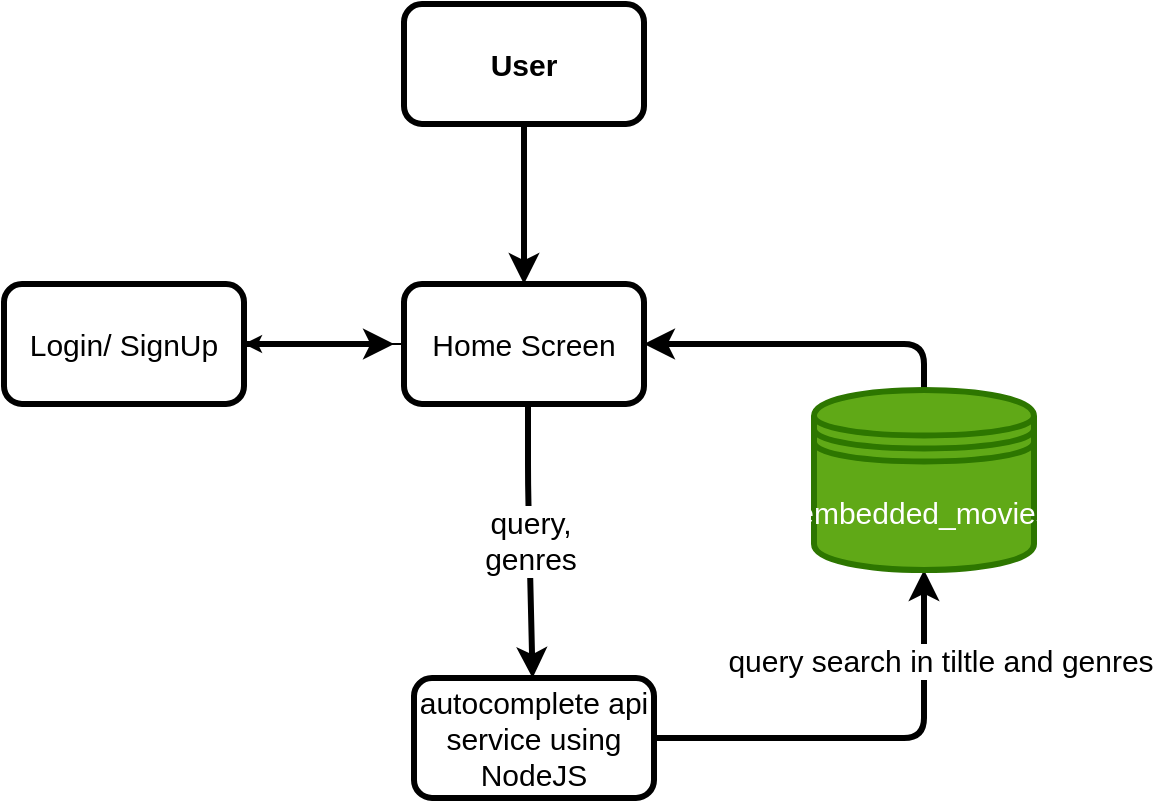 <mxfile>
    <diagram id="5oWPqFCPFgEXSz9irr01" name="Page-1">
        <mxGraphModel dx="1124" dy="719" grid="0" gridSize="10" guides="1" tooltips="1" connect="1" arrows="1" fold="1" page="1" pageScale="1" pageWidth="850" pageHeight="1100" math="0" shadow="0">
            <root>
                <mxCell id="0"/>
                <mxCell id="1" parent="0"/>
                <mxCell id="4" value="" style="edgeStyle=none;html=1;strokeWidth=3;" parent="1" source="2" target="3" edge="1">
                    <mxGeometry relative="1" as="geometry"/>
                </mxCell>
                <mxCell id="2" value="&lt;b&gt;&lt;font style=&quot;font-size: 15px;&quot;&gt;User&lt;/font&gt;&lt;/b&gt;" style="rounded=1;whiteSpace=wrap;html=1;strokeWidth=3;" parent="1" vertex="1">
                    <mxGeometry x="365" y="80" width="120" height="60" as="geometry"/>
                </mxCell>
                <mxCell id="6" value="" style="edgeStyle=none;html=1;" parent="1" source="3" target="5" edge="1">
                    <mxGeometry relative="1" as="geometry"/>
                </mxCell>
                <mxCell id="9" value="&lt;font style=&quot;font-size: 15px;&quot;&gt;query,&lt;br&gt;genres&lt;/font&gt;" style="edgeStyle=none;html=1;strokeWidth=3;" parent="1" edge="1" target="8">
                    <mxGeometry relative="1" as="geometry">
                        <mxPoint x="427" y="280" as="sourcePoint"/>
                        <mxPoint x="427" y="360" as="targetPoint"/>
                        <Array as="points">
                            <mxPoint x="427" y="320"/>
                        </Array>
                    </mxGeometry>
                </mxCell>
                <mxCell id="3" value="&lt;font style=&quot;font-size: 15px;&quot;&gt;Home Screen&lt;/font&gt;" style="whiteSpace=wrap;html=1;rounded=1;strokeWidth=3;" parent="1" vertex="1">
                    <mxGeometry x="365" y="220" width="120" height="60" as="geometry"/>
                </mxCell>
                <mxCell id="7" style="edgeStyle=none;html=1;strokeWidth=3;" parent="1" source="5" edge="1">
                    <mxGeometry relative="1" as="geometry">
                        <mxPoint x="360" y="250" as="targetPoint"/>
                    </mxGeometry>
                </mxCell>
                <mxCell id="5" value="&lt;font style=&quot;font-size: 15px;&quot;&gt;Login/ SignUp&lt;/font&gt;" style="whiteSpace=wrap;html=1;rounded=1;strokeWidth=3;" parent="1" vertex="1">
                    <mxGeometry x="165" y="220" width="120" height="60" as="geometry"/>
                </mxCell>
                <mxCell id="11" style="edgeStyle=none;html=1;exitX=1;exitY=0.5;exitDx=0;exitDy=0;entryX=0.5;entryY=1;entryDx=0;entryDy=0;strokeWidth=3;" parent="1" source="8" target="10" edge="1">
                    <mxGeometry relative="1" as="geometry">
                        <Array as="points">
                            <mxPoint x="625" y="447"/>
                        </Array>
                    </mxGeometry>
                </mxCell>
                <mxCell id="14" value="&lt;font style=&quot;font-size: 15px;&quot;&gt;query search in tiltle and genres&lt;/font&gt;" style="edgeLabel;html=1;align=center;verticalAlign=middle;resizable=0;points=[];" parent="11" vertex="1" connectable="0">
                    <mxGeometry x="-0.042" y="3" relative="1" as="geometry">
                        <mxPoint x="38" y="-36" as="offset"/>
                    </mxGeometry>
                </mxCell>
                <mxCell id="8" value="&lt;font style=&quot;font-size: 15px;&quot;&gt;autocomplete api&lt;br&gt;service using NodeJS&lt;/font&gt;" style="whiteSpace=wrap;html=1;rounded=1;strokeWidth=3;" parent="1" vertex="1">
                    <mxGeometry x="370" y="417" width="120" height="60" as="geometry"/>
                </mxCell>
                <mxCell id="12" style="edgeStyle=none;html=1;entryX=1;entryY=0.5;entryDx=0;entryDy=0;strokeWidth=3;" parent="1" source="10" target="3" edge="1">
                    <mxGeometry relative="1" as="geometry">
                        <Array as="points">
                            <mxPoint x="625" y="250"/>
                        </Array>
                    </mxGeometry>
                </mxCell>
                <mxCell id="10" value="&lt;font style=&quot;font-size: 15px;&quot;&gt;embedded_movies&lt;/font&gt;" style="shape=datastore;whiteSpace=wrap;html=1;fillColor=#60a917;fontColor=#ffffff;strokeColor=#2D7600;strokeWidth=3;" parent="1" vertex="1">
                    <mxGeometry x="570" y="273" width="110" height="90" as="geometry"/>
                </mxCell>
            </root>
        </mxGraphModel>
    </diagram>
</mxfile>